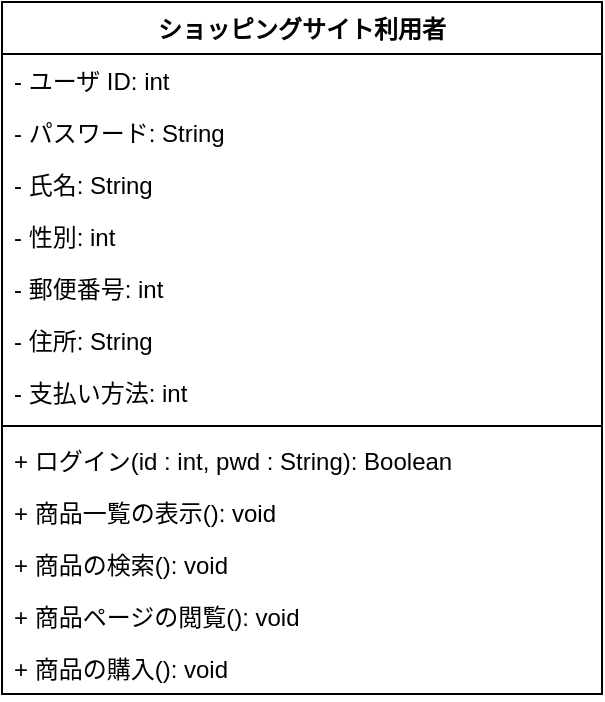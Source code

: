 <mxfile version="20.3.0" type="device"><diagram id="w9CnEsLq0WuwY5vRQgnf" name="第 1 页"><mxGraphModel dx="462" dy="865" grid="1" gridSize="10" guides="1" tooltips="1" connect="1" arrows="1" fold="1" page="1" pageScale="1" pageWidth="400" pageHeight="300" math="0" shadow="0"><root><mxCell id="0"/><mxCell id="1" parent="0"/><mxCell id="_QS-Ash2gwzOTfJCIvEa-5" value="ショッピングサイト利用者" style="swimlane;fontStyle=1;align=center;verticalAlign=top;childLayout=stackLayout;horizontal=1;startSize=26;horizontalStack=0;resizeParent=1;resizeParentMax=0;resizeLast=0;collapsible=1;marginBottom=0;" vertex="1" parent="1"><mxGeometry x="30" y="60" width="300" height="346" as="geometry"/></mxCell><mxCell id="_QS-Ash2gwzOTfJCIvEa-6" value="‐ ユーザ ID: int" style="text;strokeColor=none;fillColor=none;align=left;verticalAlign=top;spacingLeft=4;spacingRight=4;overflow=hidden;rotatable=0;points=[[0,0.5],[1,0.5]];portConstraint=eastwest;" vertex="1" parent="_QS-Ash2gwzOTfJCIvEa-5"><mxGeometry y="26" width="300" height="26" as="geometry"/></mxCell><mxCell id="_QS-Ash2gwzOTfJCIvEa-15" value="‐ パスワード: String" style="text;strokeColor=none;fillColor=none;align=left;verticalAlign=top;spacingLeft=4;spacingRight=4;overflow=hidden;rotatable=0;points=[[0,0.5],[1,0.5]];portConstraint=eastwest;" vertex="1" parent="_QS-Ash2gwzOTfJCIvEa-5"><mxGeometry y="52" width="300" height="26" as="geometry"/></mxCell><mxCell id="_QS-Ash2gwzOTfJCIvEa-14" value="‐ 氏名: String" style="text;strokeColor=none;fillColor=none;align=left;verticalAlign=top;spacingLeft=4;spacingRight=4;overflow=hidden;rotatable=0;points=[[0,0.5],[1,0.5]];portConstraint=eastwest;" vertex="1" parent="_QS-Ash2gwzOTfJCIvEa-5"><mxGeometry y="78" width="300" height="26" as="geometry"/></mxCell><mxCell id="_QS-Ash2gwzOTfJCIvEa-13" value="‐ 性別: int" style="text;strokeColor=none;fillColor=none;align=left;verticalAlign=top;spacingLeft=4;spacingRight=4;overflow=hidden;rotatable=0;points=[[0,0.5],[1,0.5]];portConstraint=eastwest;" vertex="1" parent="_QS-Ash2gwzOTfJCIvEa-5"><mxGeometry y="104" width="300" height="26" as="geometry"/></mxCell><mxCell id="_QS-Ash2gwzOTfJCIvEa-12" value="‐ 郵便番号: int" style="text;strokeColor=none;fillColor=none;align=left;verticalAlign=top;spacingLeft=4;spacingRight=4;overflow=hidden;rotatable=0;points=[[0,0.5],[1,0.5]];portConstraint=eastwest;" vertex="1" parent="_QS-Ash2gwzOTfJCIvEa-5"><mxGeometry y="130" width="300" height="26" as="geometry"/></mxCell><mxCell id="_QS-Ash2gwzOTfJCIvEa-11" value="‐ 住所: String" style="text;strokeColor=none;fillColor=none;align=left;verticalAlign=top;spacingLeft=4;spacingRight=4;overflow=hidden;rotatable=0;points=[[0,0.5],[1,0.5]];portConstraint=eastwest;" vertex="1" parent="_QS-Ash2gwzOTfJCIvEa-5"><mxGeometry y="156" width="300" height="26" as="geometry"/></mxCell><mxCell id="_QS-Ash2gwzOTfJCIvEa-10" value="‐ 支払い方法: int" style="text;strokeColor=none;fillColor=none;align=left;verticalAlign=top;spacingLeft=4;spacingRight=4;overflow=hidden;rotatable=0;points=[[0,0.5],[1,0.5]];portConstraint=eastwest;" vertex="1" parent="_QS-Ash2gwzOTfJCIvEa-5"><mxGeometry y="182" width="300" height="26" as="geometry"/></mxCell><mxCell id="_QS-Ash2gwzOTfJCIvEa-7" value="" style="line;strokeWidth=1;fillColor=none;align=left;verticalAlign=middle;spacingTop=-1;spacingLeft=3;spacingRight=3;rotatable=0;labelPosition=right;points=[];portConstraint=eastwest;strokeColor=inherit;" vertex="1" parent="_QS-Ash2gwzOTfJCIvEa-5"><mxGeometry y="208" width="300" height="8" as="geometry"/></mxCell><mxCell id="_QS-Ash2gwzOTfJCIvEa-8" value="+ ログイン(id : int, pwd : String): Boolean" style="text;strokeColor=none;fillColor=none;align=left;verticalAlign=top;spacingLeft=4;spacingRight=4;overflow=hidden;rotatable=0;points=[[0,0.5],[1,0.5]];portConstraint=eastwest;" vertex="1" parent="_QS-Ash2gwzOTfJCIvEa-5"><mxGeometry y="216" width="300" height="26" as="geometry"/></mxCell><mxCell id="_QS-Ash2gwzOTfJCIvEa-19" value="+ 商品一覧の表示(): void" style="text;strokeColor=none;fillColor=none;align=left;verticalAlign=top;spacingLeft=4;spacingRight=4;overflow=hidden;rotatable=0;points=[[0,0.5],[1,0.5]];portConstraint=eastwest;" vertex="1" parent="_QS-Ash2gwzOTfJCIvEa-5"><mxGeometry y="242" width="300" height="26" as="geometry"/></mxCell><mxCell id="_QS-Ash2gwzOTfJCIvEa-18" value="+ 商品の検索(): void" style="text;strokeColor=none;fillColor=none;align=left;verticalAlign=top;spacingLeft=4;spacingRight=4;overflow=hidden;rotatable=0;points=[[0,0.5],[1,0.5]];portConstraint=eastwest;" vertex="1" parent="_QS-Ash2gwzOTfJCIvEa-5"><mxGeometry y="268" width="300" height="26" as="geometry"/></mxCell><mxCell id="_QS-Ash2gwzOTfJCIvEa-17" value="+ 商品ページの閲覧(): void" style="text;strokeColor=none;fillColor=none;align=left;verticalAlign=top;spacingLeft=4;spacingRight=4;overflow=hidden;rotatable=0;points=[[0,0.5],[1,0.5]];portConstraint=eastwest;" vertex="1" parent="_QS-Ash2gwzOTfJCIvEa-5"><mxGeometry y="294" width="300" height="26" as="geometry"/></mxCell><mxCell id="_QS-Ash2gwzOTfJCIvEa-16" value="+ 商品の購入(): void" style="text;strokeColor=none;fillColor=none;align=left;verticalAlign=top;spacingLeft=4;spacingRight=4;overflow=hidden;rotatable=0;points=[[0,0.5],[1,0.5]];portConstraint=eastwest;" vertex="1" parent="_QS-Ash2gwzOTfJCIvEa-5"><mxGeometry y="320" width="300" height="26" as="geometry"/></mxCell></root></mxGraphModel></diagram></mxfile>